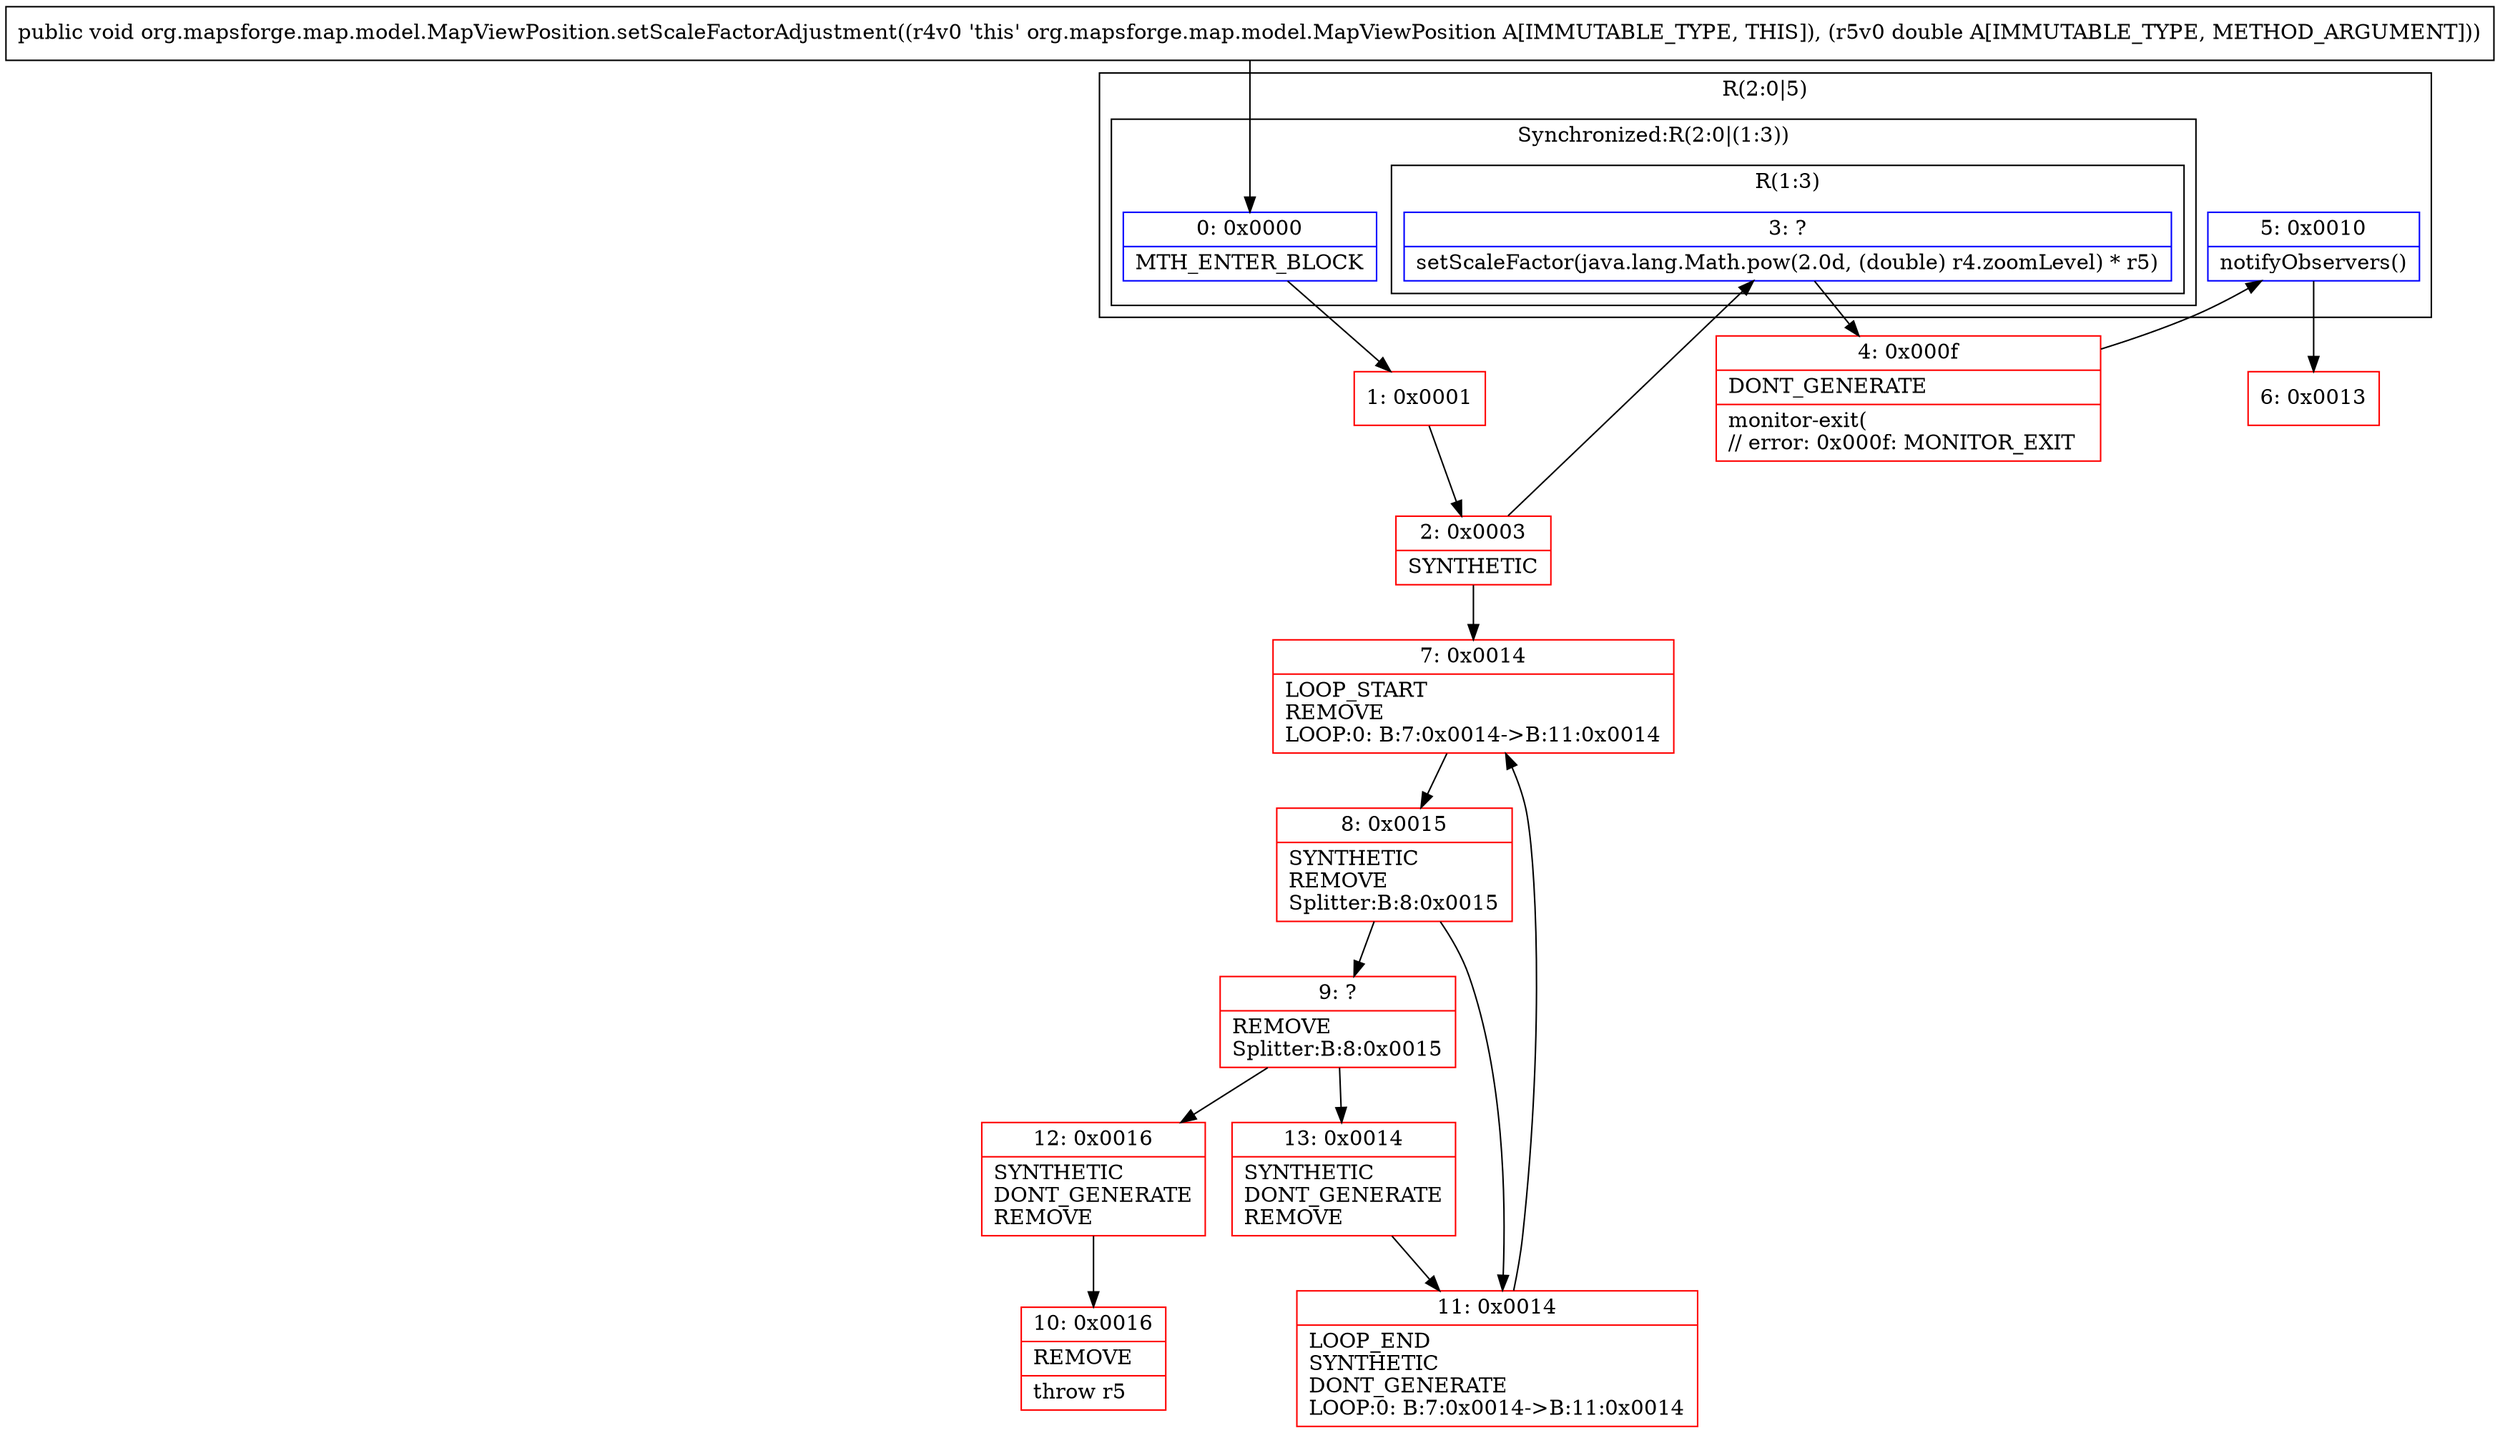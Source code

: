 digraph "CFG fororg.mapsforge.map.model.MapViewPosition.setScaleFactorAdjustment(D)V" {
subgraph cluster_Region_1662810608 {
label = "R(2:0|5)";
node [shape=record,color=blue];
subgraph cluster_SynchronizedRegion_1513765467 {
label = "Synchronized:R(2:0|(1:3))";
node [shape=record,color=blue];
Node_0 [shape=record,label="{0\:\ 0x0000|MTH_ENTER_BLOCK\l}"];
subgraph cluster_Region_1029918343 {
label = "R(1:3)";
node [shape=record,color=blue];
Node_3 [shape=record,label="{3\:\ ?|setScaleFactor(java.lang.Math.pow(2.0d, (double) r4.zoomLevel) * r5)\l}"];
}
}
Node_5 [shape=record,label="{5\:\ 0x0010|notifyObservers()\l}"];
}
Node_1 [shape=record,color=red,label="{1\:\ 0x0001}"];
Node_2 [shape=record,color=red,label="{2\:\ 0x0003|SYNTHETIC\l}"];
Node_4 [shape=record,color=red,label="{4\:\ 0x000f|DONT_GENERATE\l|monitor\-exit(\l\/\/ error: 0x000f: MONITOR_EXIT  \l}"];
Node_6 [shape=record,color=red,label="{6\:\ 0x0013}"];
Node_7 [shape=record,color=red,label="{7\:\ 0x0014|LOOP_START\lREMOVE\lLOOP:0: B:7:0x0014\-\>B:11:0x0014\l}"];
Node_8 [shape=record,color=red,label="{8\:\ 0x0015|SYNTHETIC\lREMOVE\lSplitter:B:8:0x0015\l}"];
Node_9 [shape=record,color=red,label="{9\:\ ?|REMOVE\lSplitter:B:8:0x0015\l}"];
Node_10 [shape=record,color=red,label="{10\:\ 0x0016|REMOVE\l|throw r5\l}"];
Node_11 [shape=record,color=red,label="{11\:\ 0x0014|LOOP_END\lSYNTHETIC\lDONT_GENERATE\lLOOP:0: B:7:0x0014\-\>B:11:0x0014\l}"];
Node_12 [shape=record,color=red,label="{12\:\ 0x0016|SYNTHETIC\lDONT_GENERATE\lREMOVE\l}"];
Node_13 [shape=record,color=red,label="{13\:\ 0x0014|SYNTHETIC\lDONT_GENERATE\lREMOVE\l}"];
MethodNode[shape=record,label="{public void org.mapsforge.map.model.MapViewPosition.setScaleFactorAdjustment((r4v0 'this' org.mapsforge.map.model.MapViewPosition A[IMMUTABLE_TYPE, THIS]), (r5v0 double A[IMMUTABLE_TYPE, METHOD_ARGUMENT])) }"];
MethodNode -> Node_0;
Node_0 -> Node_1;
Node_3 -> Node_4;
Node_5 -> Node_6;
Node_1 -> Node_2;
Node_2 -> Node_3;
Node_2 -> Node_7;
Node_4 -> Node_5;
Node_7 -> Node_8;
Node_8 -> Node_9;
Node_8 -> Node_11;
Node_9 -> Node_12;
Node_9 -> Node_13;
Node_11 -> Node_7;
Node_12 -> Node_10;
Node_13 -> Node_11;
}

